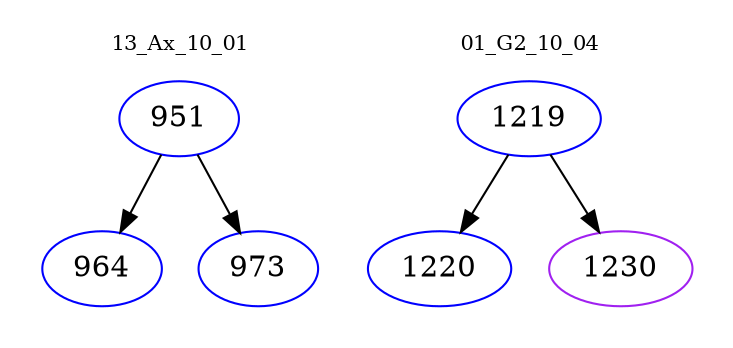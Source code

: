 digraph{
subgraph cluster_0 {
color = white
label = "13_Ax_10_01";
fontsize=10;
T0_951 [label="951", color="blue"]
T0_951 -> T0_964 [color="black"]
T0_964 [label="964", color="blue"]
T0_951 -> T0_973 [color="black"]
T0_973 [label="973", color="blue"]
}
subgraph cluster_1 {
color = white
label = "01_G2_10_04";
fontsize=10;
T1_1219 [label="1219", color="blue"]
T1_1219 -> T1_1220 [color="black"]
T1_1220 [label="1220", color="blue"]
T1_1219 -> T1_1230 [color="black"]
T1_1230 [label="1230", color="purple"]
}
}
